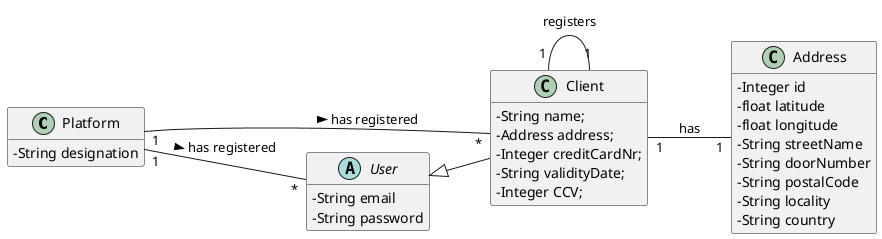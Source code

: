 @startuml
skinparam classAttributeIconSize 0
hide methods
left to right direction

class Platform {
-   String designation
}

class Client{
-String name;
-Address address;
-Integer creditCardNr;
-String validityDate;
-Integer CCV;
}

abstract class User{
-String email
-String password
}

class Address{
-Integer id
-float latitude
-float longitude
-String streetName
-String doorNumber
-String postalCode
-String locality
-String country
}

class Client extends User


Client "1" -- "1" Client : registers
Client "1" -- "1" Address : has
Platform "1" -- "*" Client : has registered >
Platform "1" -- "*" User : has registered >
@enduml